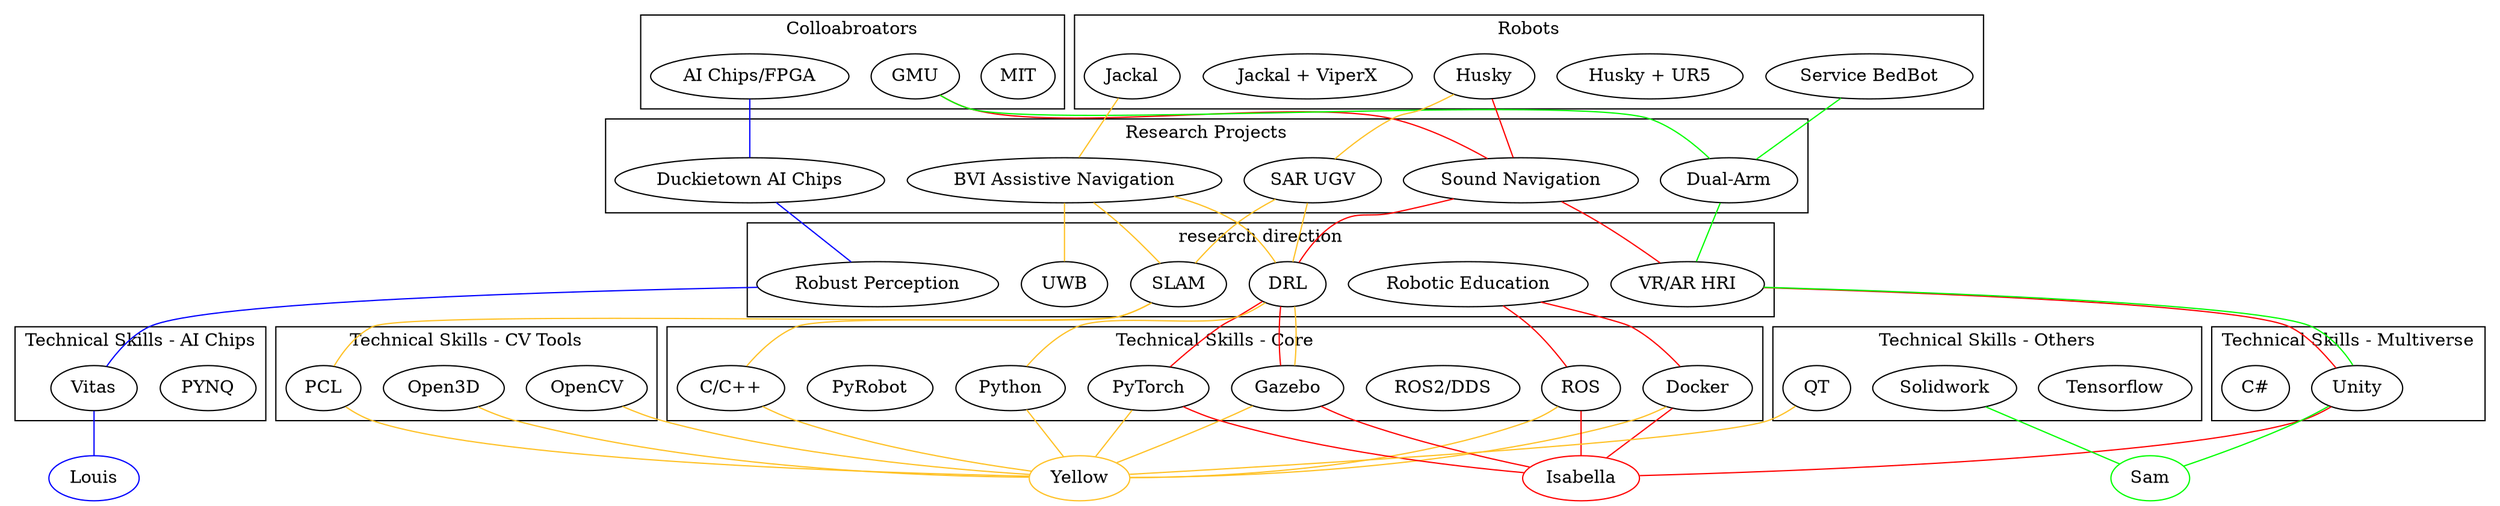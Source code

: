 
graph {
subgraph cluster_A {
label = "Colloabroators" ;
"MIT" "GMU" "AI Chips/FPGA"
}

subgraph cluster_A1 {
label = "Robots" ;
"Husky" "Husky + UR5" "Jackal" "Jackal + ViperX" "Service BedBot"
}

subgraph cluster_B{
label = "Research Projects" ;
"Duckietown AI Chips" "Sound Navigation" "Dual-Arm" "SAR UGV" "BVI Assistive Navigation"

}

subgraph cluster_C{
label = "research direction";
"SLAM" "DRL" "Robust Perception" "VR/AR HRI" "Robotic Education" "UWB"
}

subgraph cluster_D{
label = "Technical Skills - Core" ;
"Docker" "ROS" "ROS2/DDS" "Gazebo" "PyTorch" "Python" "PyRobot" "C/C++"
}

subgraph cluster_D1{
label = "Technical Skills - Multiverse" ;
"Unity" "C#"
}

subgraph cluster_D2{
label = "Technical Skills - AI Chips" ;
 "PYNQ" "Vitas"
}

subgraph cluster_D3{
label = "Technical Skills - CV Tools" ;
 "OpenCV" "Open3D" "PCL"
}

subgraph cluster_D4{
label = "Technical Skills - Others" ;
"ROS" "ROS2/DDS" "Tensorflow" "Solidwork" "QT"
}

"Isabella" [color=red];
"GMU" -- "Sound Navigation" -- "VR/AR HRI" -- "Unity" -- "Isabella"[color=red];
"Husky" --  "Sound Navigation" -- "DRL" -- "PyTorch" -- "Isabella"[color=red];
"DRL" -- "Gazebo" -- "Isabella"[color=red];
"Robotic Education" -- "ROS" -- "Isabella"[color=red];
"Robotic Education" -- "Docker" -- "Isabella"[color=red];


"Sam" [color=green];
"GMU" -- "Dual-Arm" -- "VR/AR HRI" -- "Unity" -- "Sam"[color=green];
"Service BedBot" --  "Dual-Arm" [color=green];
"Solidwork" -- "Sam"[color=green];

"Louis" [color=blue];
"AI Chips/FPGA" -- "Duckietown AI Chips" -- "Robust Perception" -- "Vitas" -- "Louis"[color=blue];

"Yellow" [color=goldenrod1];
"Jackal" -- "BVI Assistive Navigation" -- "DRL"[color=goldenrod1] ;
            "BVI Assistive Navigation" -- "SLAM" -- "PCL"[color=goldenrod1] ;"SLAM" -- "C/C++"[color=goldenrod1] ;
            "BVI Assistive Navigation" -- "UWB"[color=goldenrod1] ;
"Husky" -- "SAR UGV" -- "DRL"[color=goldenrod1];"DRL" -- "Gazebo"[color=goldenrod1];"DRL" -- "Python"[color=goldenrod1];
           "SAR UGV" -- "SLAM"[color=goldenrod1];
"C/C++" -- "Yellow"[color=goldenrod1] ;"Python" -- "Yellow"[color=goldenrod1] ;"PyTorch" -- "Yellow"[color=goldenrod1] ;"Gazebo" -- "Yellow"[color=goldenrod1] ;"ROS" -- "Yellow"[color=goldenrod1] ;"Docker" -- "Yellow"[color=goldenrod1] ;"QT" -- "Yellow"[color=goldenrod1] ;"OpenCV" -- "Yellow"[color=goldenrod1] ;"Open3D" -- "Yellow"[color=goldenrod1] ;"PCL" -- "Yellow"[color=goldenrod1] ;
}
